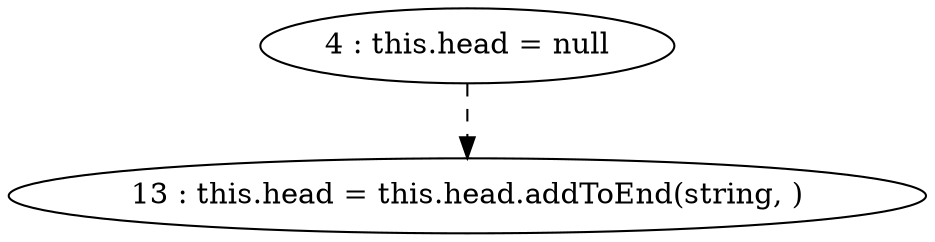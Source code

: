 digraph G {
"4 : this.head = null"
"4 : this.head = null" -> "13 : this.head = this.head.addToEnd(string, )" [style=dashed]
"13 : this.head = this.head.addToEnd(string, )"
}